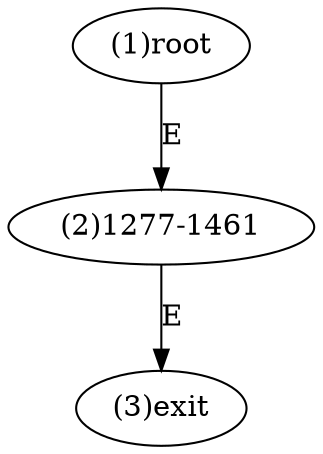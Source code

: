 digraph "" { 
1[ label="(1)root"];
2[ label="(2)1277-1461"];
3[ label="(3)exit"];
1->2[ label="E"];
2->3[ label="E"];
}